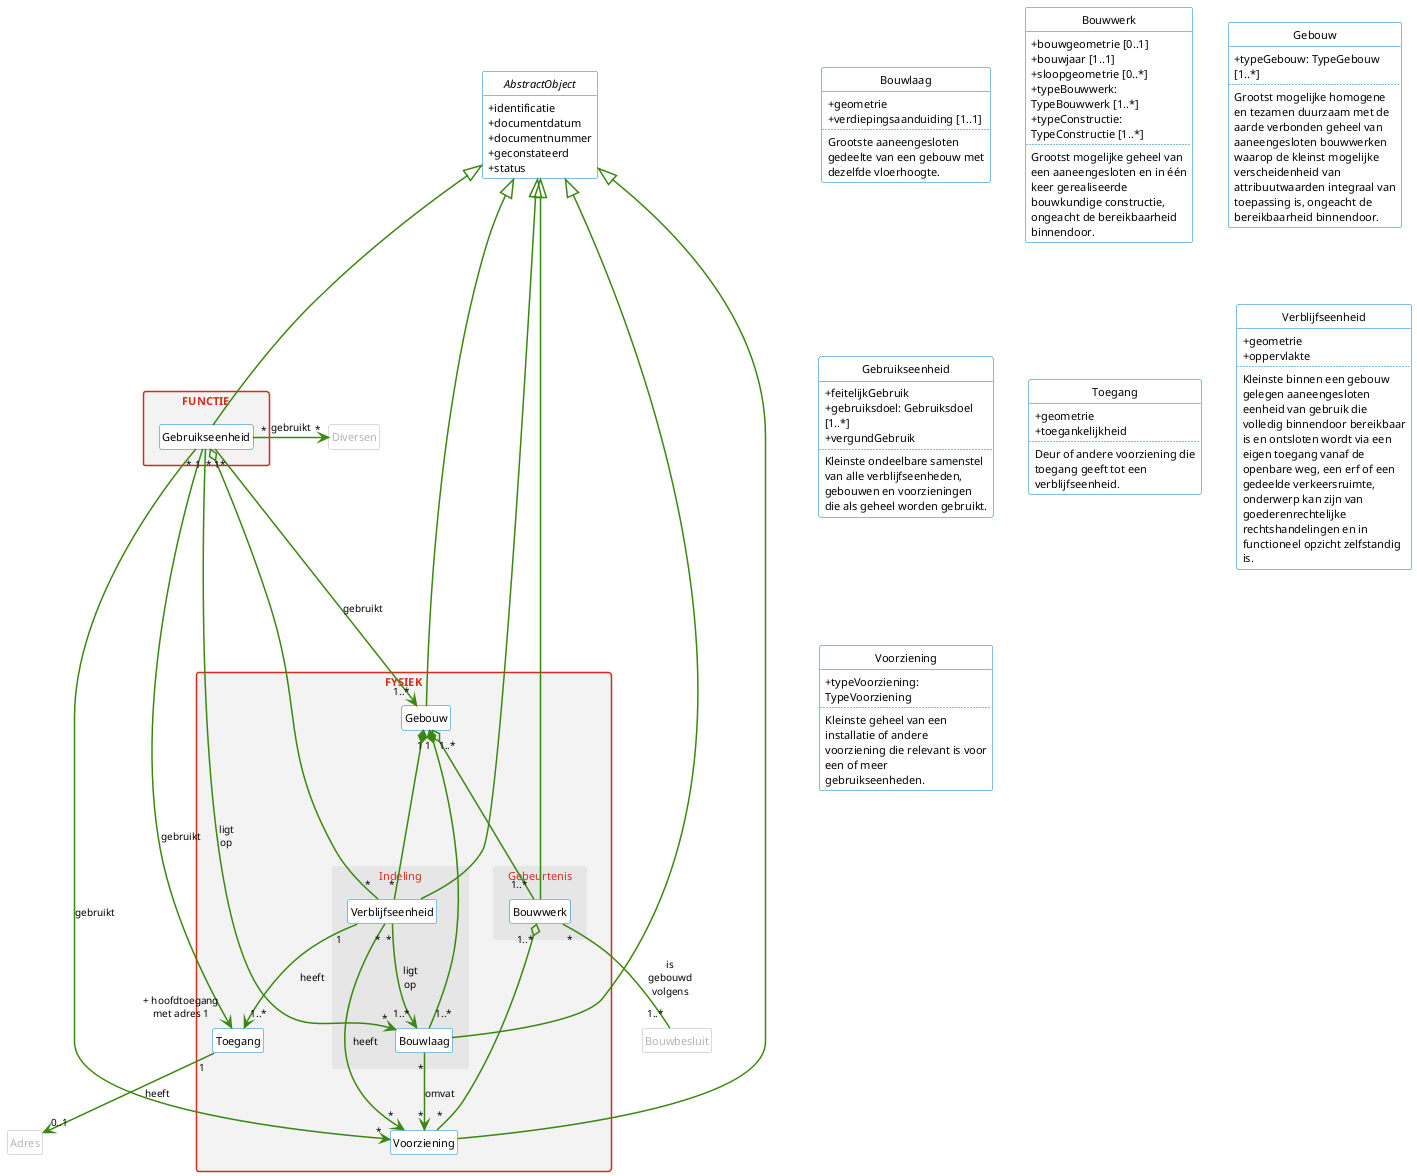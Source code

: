 @startuml

' --------v-v-v-v-v-v-v-v--------
' https://www.rijkshuisstijl.nl/organisatiespecifieke-richtlijnen/ministerie-van-binnenlandse-zaken-en-koninkrijksrelaties/deelidentiteit-kerndepartement-bzk
' https://www.rijkshuisstijl.nl/basiselementen/basiselementen-online/online-kleuren
'
' # Communicatiekleuren
' Het kerndepartement van BZK heeft uit het kleurenpalet van de rijkshuisstijl drie kleuren (elk met tint1 / tint2) gekozen:
' - Rijksoverheid hemelblauw #007bc7 (#b2d7ee/#d9ebf7)
' - Rijksoverheid rood #d52b1e (#f2bfbb/#f9dfdd)
' - Rijksoverheid groen #39870c (#c3dbb6/#e1eddb)
' Het gebruik van deze kleuren in combinatie met veel wit wordt gestimuleerd.
'
' # Tinten voor achtergrondkaders, grafieken en tabellen
' Voor achtergrondkaders, grafieken en tabellen kunnen 7 neutrale grijstinten of tinten van een communicatiekleur in stappen van 20% worden toegepast. Voor tekstachtergrond wordt grijstint1 of communicatiekleur tint2 aanbevolen om aan de contrasteisen voor een goede leesbaarheid te voldoen.
'
' Rijksoverheid grijs 1 #f3f3f3
' Rijksoverheid grijs 2 #e6e6e6
' Rijksoverheid grijs 3 #cccccc
' Rijksoverheid grijs 4 #b4b4b4
' Rijksoverheid grijs 5 #999999
' Rijksoverheid grijs 6 #696969
' Rijksoverheid grijs 7 #535353

' --------^-^-^-^-^-^-^-^--------

skinparam defaultFontColor black
skinparam defaultFontName Lucida Sans
skinparam defaultFontSize 11
skinparam defaultFontStyle normal
skinparam defaultMonospacedFontName Lucida Sans Typewriter
' skinparam defaultTextAlignment left
' skinparam lineType ortho
' skinparam lineType polyline
skinparam shadowing false
skinparam wrapWidth 165

skinparam class {
    ArrowColor #39870c
    ArrowFontSize 10
'     ArrowTextAlignment center
    ArrowThickness 1.5
    AttributeIconSize 0
    BackgroundColor #ffffff
    BorderColor #007bc7
'     StereotypeFontStyle italic
}

skinparam class<<extern>> {
    BorderColor #b4b4b4
    FontColor #b4b4b4
}

skinparam note {
    BackgroundColor #fdf6bb
    BorderColor #f9e11e
    FontColor #01689b
}

skinparam package {
    BackgroundColor #f3f3f3
    BorderColor #d52b1e
    FontColor #d52b1e
    FontStyle bold
    Style rectangle
}

skinparam package<< subpackage >> {
    BackgroundColor #e6e6e6
    BorderColor #e6e6e6
    FontStyle normal
}

' hide AbstractObject

hide circle

hide empty members

hide stereotype

package "FUNCTIE" {
    class Gebruikseenheid {
    }
'     note top of Gebruikseenheid : Vragen om uit te werken:\n- Hoe een woning te herkennen die alleen bereikbaar is via een winkel?\n- Welke dakkapel hoort bij welke gebruikseenheid?\n- Hoe een serre te herkennen?\n- Hoe gebruikseenheden afbakenen binnen een bedrijfsverzamelgebouw?
}

package "FYSIEK" {
    package "Gebeurtenis" << subpackage >> {
        class Bouwwerk {
        }
    }
    class Gebouw {
    }
    class Toegang {
    }
    class Voorziening {
    }
    package "Indeling" << subpackage >> {
        class Bouwlaag {
        }
        class Verblijfseenheid {
        }
'         note top of Verblijfseenheid : Als een verblijfsobject uit BAG, maar altijd binnendoor bereikbaar en zonder gebruiksdoel en daarom zonder eis van voorzieningen.
    }
}

AbstractObject <|-- Bouwwerk
AbstractObject <|-- Gebouw
AbstractObject <|-- Gebruikseenheid
AbstractObject <|-- Voorziening
Gebouw "1..*" o-- "1..*" Bouwwerk
Gebruikseenheid "*" -> "*" Diversen : gebruikt
Gebruikseenheid "*" --> "*" Voorziening : gebruikt
Gebruikseenheid "*" --> "1..*" Gebouw : gebruikt
Gebruikseenheid "1" o-- "*" Verblijfseenheid
Bouwwerk "1..*" o-- "*" Voorziening
Bouwwerk "*" -- "1..*" Bouwbesluit : is\ngebouwd\nvolgens
Verblijfseenheid "*" --> "*" Voorziening : heeft
Bouwlaag "*" --> "*" Voorziening : omvat
Verblijfseenheid "*" --> "1..*" Bouwlaag : ligt\nop
AbstractObject <|-- Bouwlaag
AbstractObject <|-- Verblijfseenheid
Gebouw "1" *-- "*" Verblijfseenheid
Gebouw "1" *-- "1..*" Bouwlaag
Gebruikseenheid "1" --> "+ hoofdtoegang\nmet adres 1" Toegang : gebruikt
Gebruikseenheid "*" --> "*" Bouwlaag : ligt\nop
Verblijfseenheid "1" --> "1..*" Toegang : heeft
Toegang "1" --> "0..1" Adres : heeft

abstract class AbstractObject << Objecttype >> {
    + identificatie
    + documentdatum
    + documentnummer
    + geconstateerd
    + status
'     ..
}

class Adres << extern >> {
}

class Bouwbesluit << extern >> {
}

class Bouwlaag << Objecttype >> << vrijwillig >> {
    + geometrie
    + verdiepingsaanduiding [1..1]
    ..
    Grootste aaneengesloten gedeelte van een gebouw met dezelfde vloerhoogte.
}

class Bouwwerk << Objecttype >> {
    + bouwgeometrie [0..1]
    + bouwjaar [1..1]
'     + opleverdatum [1..1]
    + sloopgeometrie [0..*]
    + typeBouwwerk: TypeBouwwerk [1..*]
    + typeConstructie: TypeConstructie [1..*]
'     + vigerendBouwbesluit [1..1]
    ..
    Grootst mogelijke geheel van een aaneengesloten en in één keer gerealiseerde bouwkundige constructie, ongeacht de bereikbaarheid binnendoor.
}

class Gebouw << Objecttype >> {
    + typeGebouw: TypeGebouw [1..*]
    ..
    Grootst mogelijke homogene en tezamen duurzaam met de aarde verbonden geheel van aaneengesloten bouwwerken waarop de kleinst mogelijke verscheidenheid van attribuutwaarden integraal van toepassing is, ongeacht de bereikbaarheid binnendoor.
}

class Gebruikseenheid << Objecttype >> {
    + feitelijkGebruik
    + gebruiksdoel: Gebruiksdoel [1..*]
    + vergundGebruik
    ..
    Kleinste ondeelbare samenstel van alle verblijfseenheden, gebouwen en voorzieningen die als geheel worden gebruikt.
}

class Diversen << extern >> {
}

class Toegang << Objecttype >> {
    + geometrie
    + toegankelijkheid
    ..
    Deur of andere voorziening die toegang geeft tot een verblijfseenheid.
}

class Verblijfseenheid << Objecttype >> {
    + geometrie
    + oppervlakte
    ..
    Kleinste binnen een gebouw gelegen aaneengesloten eenheid van gebruik die volledig binnendoor bereikbaar is en ontsloten wordt via een eigen toegang vanaf de openbare weg, een erf of een gedeelde verkeersruimte, onderwerp kan zijn van goederenrechtelijke rechtshandelingen en in functioneel opzicht zelfstandig is.
}

class Voorziening << Objecttype >> {
'     + gedeeldeVoorziening
'     + geometrie
    + typeVoorziening: TypeVoorziening
    ..
    Kleinste geheel van een installatie of andere voorziening die relevant is voor een of meer gebruikseenheden.
}

@enduml
